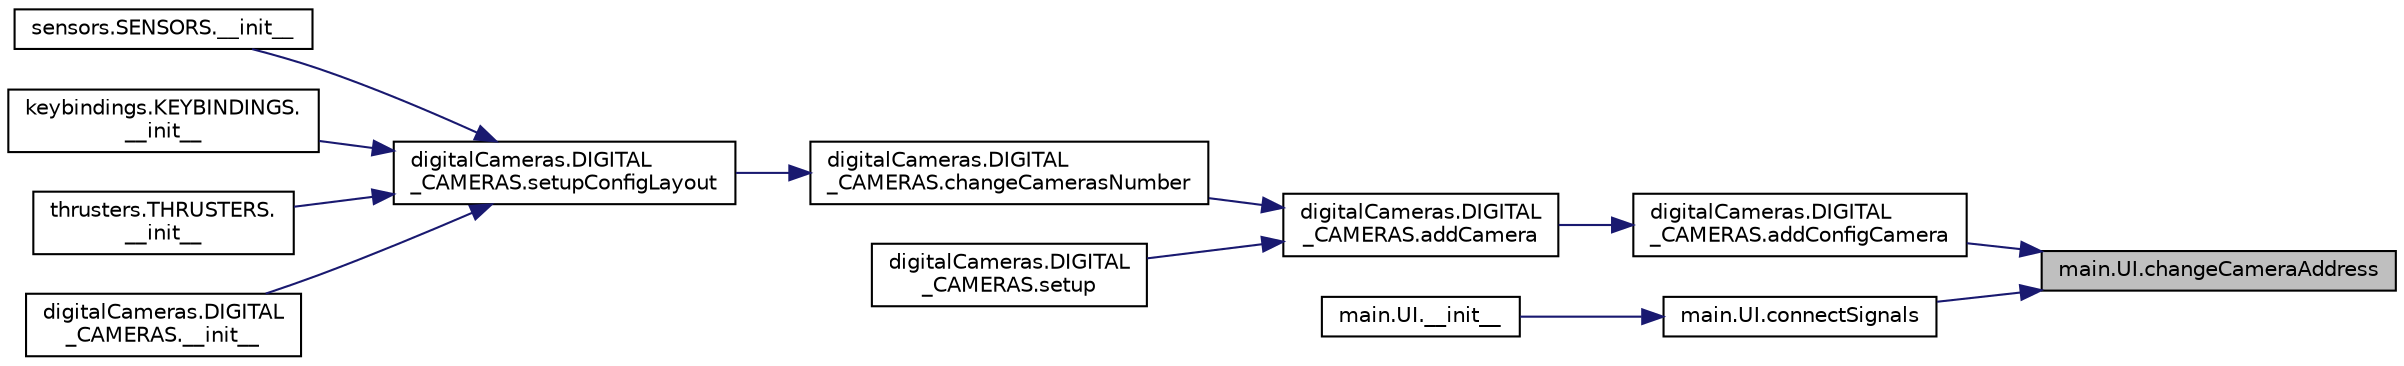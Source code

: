 digraph "main.UI.changeCameraAddress"
{
 // LATEX_PDF_SIZE
  edge [fontname="Helvetica",fontsize="10",labelfontname="Helvetica",labelfontsize="10"];
  node [fontname="Helvetica",fontsize="10",shape=record];
  rankdir="RL";
  Node1 [label="main.UI.changeCameraAddress",height=0.2,width=0.4,color="black", fillcolor="grey75", style="filled", fontcolor="black",tooltip=" "];
  Node1 -> Node2 [dir="back",color="midnightblue",fontsize="10",style="solid",fontname="Helvetica"];
  Node2 [label="digitalCameras.DIGITAL\l_CAMERAS.addConfigCamera",height=0.2,width=0.4,color="black", fillcolor="white", style="filled",URL="$classdigital_cameras_1_1_d_i_g_i_t_a_l___c_a_m_e_r_a_s.html#a463d5b6e684c4076326512dba846bff0",tooltip=" "];
  Node2 -> Node3 [dir="back",color="midnightblue",fontsize="10",style="solid",fontname="Helvetica"];
  Node3 [label="digitalCameras.DIGITAL\l_CAMERAS.addCamera",height=0.2,width=0.4,color="black", fillcolor="white", style="filled",URL="$classdigital_cameras_1_1_d_i_g_i_t_a_l___c_a_m_e_r_a_s.html#a986ddfee81acad9ac39cd71d00f65630",tooltip=" "];
  Node3 -> Node4 [dir="back",color="midnightblue",fontsize="10",style="solid",fontname="Helvetica"];
  Node4 [label="digitalCameras.DIGITAL\l_CAMERAS.changeCamerasNumber",height=0.2,width=0.4,color="black", fillcolor="white", style="filled",URL="$classdigital_cameras_1_1_d_i_g_i_t_a_l___c_a_m_e_r_a_s.html#aed3fb1a8cfc9de49542d2a370efed8be",tooltip=" "];
  Node4 -> Node5 [dir="back",color="midnightblue",fontsize="10",style="solid",fontname="Helvetica"];
  Node5 [label="digitalCameras.DIGITAL\l_CAMERAS.setupConfigLayout",height=0.2,width=0.4,color="black", fillcolor="white", style="filled",URL="$classdigital_cameras_1_1_d_i_g_i_t_a_l___c_a_m_e_r_a_s.html#a8e4a8a04003975c7a7de14e2b7f0c133",tooltip="CONFIGURATION TAB ###."];
  Node5 -> Node6 [dir="back",color="midnightblue",fontsize="10",style="solid",fontname="Helvetica"];
  Node6 [label="sensors.SENSORS.__init__",height=0.2,width=0.4,color="black", fillcolor="white", style="filled",URL="$classsensors_1_1_s_e_n_s_o_r_s.html#a3b6ba836891b8c7ded1c9d03add9a1b9",tooltip=" "];
  Node5 -> Node7 [dir="back",color="midnightblue",fontsize="10",style="solid",fontname="Helvetica"];
  Node7 [label="keybindings.KEYBINDINGS.\l__init__",height=0.2,width=0.4,color="black", fillcolor="white", style="filled",URL="$classkeybindings_1_1_k_e_y_b_i_n_d_i_n_g_s.html#acd222704cb24d6504ea3633c914aaab6",tooltip=" "];
  Node5 -> Node8 [dir="back",color="midnightblue",fontsize="10",style="solid",fontname="Helvetica"];
  Node8 [label="thrusters.THRUSTERS.\l__init__",height=0.2,width=0.4,color="black", fillcolor="white", style="filled",URL="$classthrusters_1_1_t_h_r_u_s_t_e_r_s.html#a9654c1af6cff7087023a7476747ae95f",tooltip=" "];
  Node5 -> Node9 [dir="back",color="midnightblue",fontsize="10",style="solid",fontname="Helvetica"];
  Node9 [label="digitalCameras.DIGITAL\l_CAMERAS.__init__",height=0.2,width=0.4,color="black", fillcolor="white", style="filled",URL="$classdigital_cameras_1_1_d_i_g_i_t_a_l___c_a_m_e_r_a_s.html#a9206022dacde2a01bb2e05325ef502bb",tooltip=" "];
  Node3 -> Node10 [dir="back",color="midnightblue",fontsize="10",style="solid",fontname="Helvetica"];
  Node10 [label="digitalCameras.DIGITAL\l_CAMERAS.setup",height=0.2,width=0.4,color="black", fillcolor="white", style="filled",URL="$classdigital_cameras_1_1_d_i_g_i_t_a_l___c_a_m_e_r_a_s.html#abdd4763f605f8b9b463f03174fc74150",tooltip=" "];
  Node1 -> Node11 [dir="back",color="midnightblue",fontsize="10",style="solid",fontname="Helvetica"];
  Node11 [label="main.UI.connectSignals",height=0.2,width=0.4,color="black", fillcolor="white", style="filled",URL="$classmain_1_1_u_i.html#aaaffef849d1212399006e9303c1d3132",tooltip=" "];
  Node11 -> Node12 [dir="back",color="midnightblue",fontsize="10",style="solid",fontname="Helvetica"];
  Node12 [label="main.UI.__init__",height=0.2,width=0.4,color="black", fillcolor="white", style="filled",URL="$classmain_1_1_u_i.html#a4da16ef68967e04e0716c62fb0a142ab",tooltip=" "];
}
